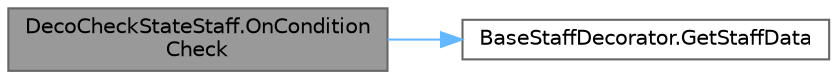 digraph "DecoCheckStateStaff.OnConditionCheck"
{
 // LATEX_PDF_SIZE
  bgcolor="transparent";
  edge [fontname=Helvetica,fontsize=10,labelfontname=Helvetica,labelfontsize=10];
  node [fontname=Helvetica,fontsize=10,shape=box,height=0.2,width=0.4];
  rankdir="LR";
  Node1 [id="Node000001",label="DecoCheckStateStaff.OnCondition\lCheck",height=0.2,width=0.4,color="gray40", fillcolor="grey60", style="filled", fontcolor="black",tooltip=" "];
  Node1 -> Node2 [id="edge1_Node000001_Node000002",color="steelblue1",style="solid",tooltip=" "];
  Node2 [id="Node000002",label="BaseStaffDecorator.GetStaffData",height=0.2,width=0.4,color="grey40", fillcolor="white", style="filled",URL="$class_base_staff_decorator.html#af5e6399d06f85070c901ef81159c6ff9",tooltip="スタッフ情報が存在するかのチェック"];
}
